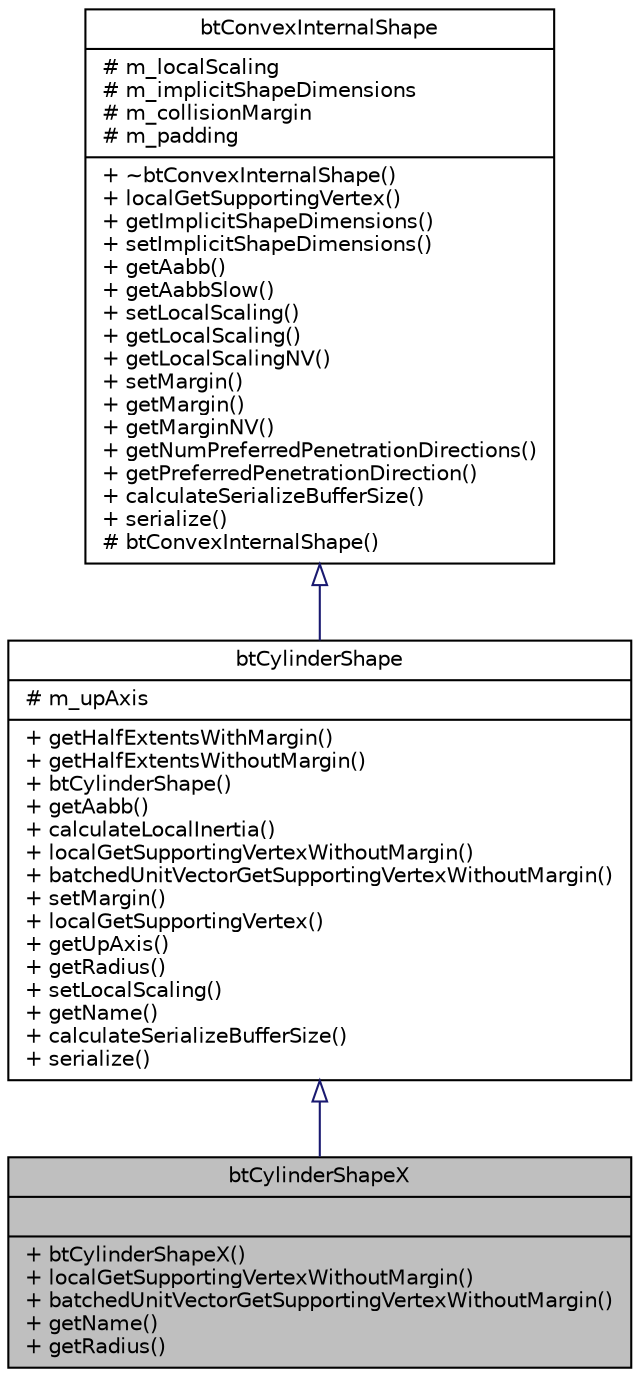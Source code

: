 digraph G
{
  edge [fontname="Helvetica",fontsize="10",labelfontname="Helvetica",labelfontsize="10"];
  node [fontname="Helvetica",fontsize="10",shape=record];
  Node1 [label="{btCylinderShapeX\n||+ btCylinderShapeX()\l+ localGetSupportingVertexWithoutMargin()\l+ batchedUnitVectorGetSupportingVertexWithoutMargin()\l+ getName()\l+ getRadius()\l}",height=0.2,width=0.4,color="black", fillcolor="grey75", style="filled" fontcolor="black"];
  Node2 -> Node1 [dir=back,color="midnightblue",fontsize="10",style="solid",arrowtail="empty",fontname="Helvetica"];
  Node2 [label="{btCylinderShape\n|# m_upAxis\l|+ getHalfExtentsWithMargin()\l+ getHalfExtentsWithoutMargin()\l+ btCylinderShape()\l+ getAabb()\l+ calculateLocalInertia()\l+ localGetSupportingVertexWithoutMargin()\l+ batchedUnitVectorGetSupportingVertexWithoutMargin()\l+ setMargin()\l+ localGetSupportingVertex()\l+ getUpAxis()\l+ getRadius()\l+ setLocalScaling()\l+ getName()\l+ calculateSerializeBufferSize()\l+ serialize()\l}",height=0.2,width=0.4,color="black", fillcolor="white", style="filled",URL="$d8/d51/classbtCylinderShape.html",tooltip="The btCylinderShape class implements a cylinder shape primitive, centered around the origin..."];
  Node3 -> Node2 [dir=back,color="midnightblue",fontsize="10",style="solid",arrowtail="empty",fontname="Helvetica"];
  Node3 [label="{btConvexInternalShape\n|# m_localScaling\l# m_implicitShapeDimensions\l# m_collisionMargin\l# m_padding\l|+ ~btConvexInternalShape()\l+ localGetSupportingVertex()\l+ getImplicitShapeDimensions()\l+ setImplicitShapeDimensions()\l+ getAabb()\l+ getAabbSlow()\l+ setLocalScaling()\l+ getLocalScaling()\l+ getLocalScalingNV()\l+ setMargin()\l+ getMargin()\l+ getMarginNV()\l+ getNumPreferredPenetrationDirections()\l+ getPreferredPenetrationDirection()\l+ calculateSerializeBufferSize()\l+ serialize()\l# btConvexInternalShape()\l}",height=0.2,width=0.4,color="black", fillcolor="white", style="filled",URL="$de/d1a/classbtConvexInternalShape.html",tooltip="The btConvexInternalShape is an internal base class, shared by most convex shape implementations."];
}

